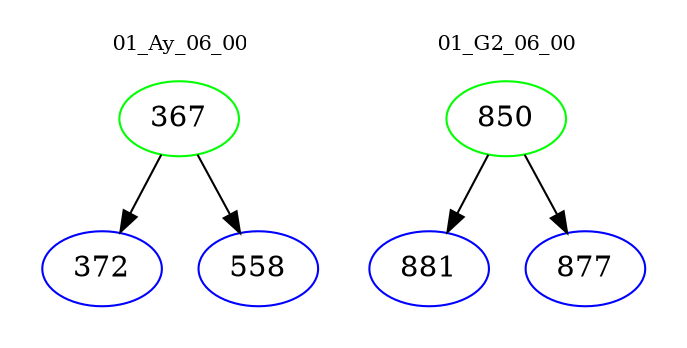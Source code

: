 digraph{
subgraph cluster_0 {
color = white
label = "01_Ay_06_00";
fontsize=10;
T0_367 [label="367", color="green"]
T0_367 -> T0_372 [color="black"]
T0_372 [label="372", color="blue"]
T0_367 -> T0_558 [color="black"]
T0_558 [label="558", color="blue"]
}
subgraph cluster_1 {
color = white
label = "01_G2_06_00";
fontsize=10;
T1_850 [label="850", color="green"]
T1_850 -> T1_881 [color="black"]
T1_881 [label="881", color="blue"]
T1_850 -> T1_877 [color="black"]
T1_877 [label="877", color="blue"]
}
}
